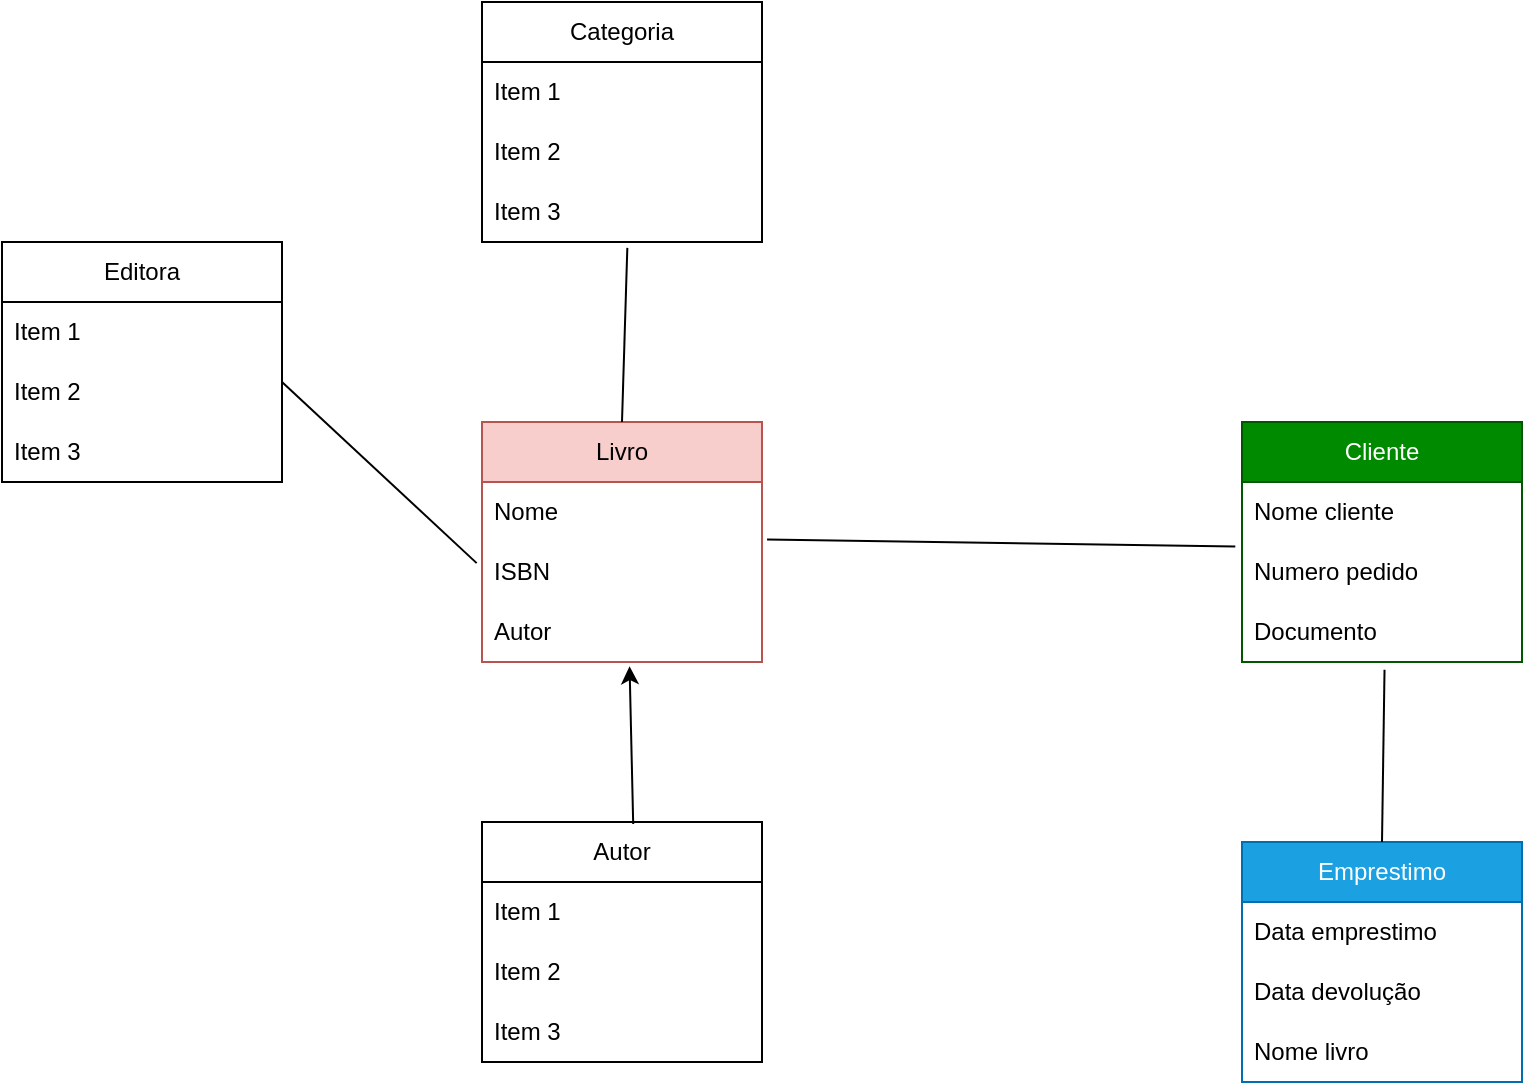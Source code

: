 <mxfile version="23.1.1" type="github">
  <diagram name="Página-1" id="LYTyenL5M_XubSDh9pUi">
    <mxGraphModel dx="2080" dy="711" grid="1" gridSize="10" guides="1" tooltips="1" connect="1" arrows="1" fold="1" page="1" pageScale="1" pageWidth="827" pageHeight="1169" math="0" shadow="0">
      <root>
        <mxCell id="0" />
        <mxCell id="1" parent="0" />
        <mxCell id="Nt8so5vk-myf7H3FsUE5-1" value="Livro" style="swimlane;fontStyle=0;childLayout=stackLayout;horizontal=1;startSize=30;horizontalStack=0;resizeParent=1;resizeParentMax=0;resizeLast=0;collapsible=1;marginBottom=0;whiteSpace=wrap;html=1;fillColor=#f8cecc;strokeColor=#b85450;" parent="1" vertex="1">
          <mxGeometry x="180" y="620" width="140" height="120" as="geometry" />
        </mxCell>
        <mxCell id="Nt8so5vk-myf7H3FsUE5-3" value="Nome" style="text;strokeColor=none;fillColor=none;align=left;verticalAlign=middle;spacingLeft=4;spacingRight=4;overflow=hidden;points=[[0,0.5],[1,0.5]];portConstraint=eastwest;rotatable=0;whiteSpace=wrap;html=1;" parent="Nt8so5vk-myf7H3FsUE5-1" vertex="1">
          <mxGeometry y="30" width="140" height="30" as="geometry" />
        </mxCell>
        <mxCell id="Nt8so5vk-myf7H3FsUE5-4" value="ISBN" style="text;strokeColor=none;fillColor=none;align=left;verticalAlign=middle;spacingLeft=4;spacingRight=4;overflow=hidden;points=[[0,0.5],[1,0.5]];portConstraint=eastwest;rotatable=0;whiteSpace=wrap;html=1;" parent="Nt8so5vk-myf7H3FsUE5-1" vertex="1">
          <mxGeometry y="60" width="140" height="30" as="geometry" />
        </mxCell>
        <mxCell id="QwdZJJdnSySVRxXiRAhK-1" value="Autor" style="text;strokeColor=none;fillColor=none;align=left;verticalAlign=middle;spacingLeft=4;spacingRight=4;overflow=hidden;points=[[0,0.5],[1,0.5]];portConstraint=eastwest;rotatable=0;whiteSpace=wrap;html=1;" parent="Nt8so5vk-myf7H3FsUE5-1" vertex="1">
          <mxGeometry y="90" width="140" height="30" as="geometry" />
        </mxCell>
        <mxCell id="Nt8so5vk-myf7H3FsUE5-5" value="Emprestimo" style="swimlane;fontStyle=0;childLayout=stackLayout;horizontal=1;startSize=30;horizontalStack=0;resizeParent=1;resizeParentMax=0;resizeLast=0;collapsible=1;marginBottom=0;whiteSpace=wrap;html=1;fillColor=#1ba1e2;strokeColor=#006EAF;fontColor=#ffffff;" parent="1" vertex="1">
          <mxGeometry x="560" y="830" width="140" height="120" as="geometry" />
        </mxCell>
        <mxCell id="Nt8so5vk-myf7H3FsUE5-6" value="Data emprestimo" style="text;strokeColor=none;fillColor=none;align=left;verticalAlign=middle;spacingLeft=4;spacingRight=4;overflow=hidden;points=[[0,0.5],[1,0.5]];portConstraint=eastwest;rotatable=0;whiteSpace=wrap;html=1;" parent="Nt8so5vk-myf7H3FsUE5-5" vertex="1">
          <mxGeometry y="30" width="140" height="30" as="geometry" />
        </mxCell>
        <mxCell id="Nt8so5vk-myf7H3FsUE5-7" value="Data devolução" style="text;strokeColor=none;fillColor=none;align=left;verticalAlign=middle;spacingLeft=4;spacingRight=4;overflow=hidden;points=[[0,0.5],[1,0.5]];portConstraint=eastwest;rotatable=0;whiteSpace=wrap;html=1;" parent="Nt8so5vk-myf7H3FsUE5-5" vertex="1">
          <mxGeometry y="60" width="140" height="30" as="geometry" />
        </mxCell>
        <mxCell id="Nt8so5vk-myf7H3FsUE5-8" value="Nome livro" style="text;strokeColor=none;fillColor=none;align=left;verticalAlign=middle;spacingLeft=4;spacingRight=4;overflow=hidden;points=[[0,0.5],[1,0.5]];portConstraint=eastwest;rotatable=0;whiteSpace=wrap;html=1;" parent="Nt8so5vk-myf7H3FsUE5-5" vertex="1">
          <mxGeometry y="90" width="140" height="30" as="geometry" />
        </mxCell>
        <mxCell id="Nt8so5vk-myf7H3FsUE5-9" value="Cliente" style="swimlane;fontStyle=0;childLayout=stackLayout;horizontal=1;startSize=30;horizontalStack=0;resizeParent=1;resizeParentMax=0;resizeLast=0;collapsible=1;marginBottom=0;whiteSpace=wrap;html=1;fillColor=#008a00;fontColor=#ffffff;strokeColor=#005700;" parent="1" vertex="1">
          <mxGeometry x="560" y="620" width="140" height="120" as="geometry" />
        </mxCell>
        <mxCell id="Nt8so5vk-myf7H3FsUE5-10" value="Nome cliente" style="text;strokeColor=none;fillColor=none;align=left;verticalAlign=middle;spacingLeft=4;spacingRight=4;overflow=hidden;points=[[0,0.5],[1,0.5]];portConstraint=eastwest;rotatable=0;whiteSpace=wrap;html=1;" parent="Nt8so5vk-myf7H3FsUE5-9" vertex="1">
          <mxGeometry y="30" width="140" height="30" as="geometry" />
        </mxCell>
        <mxCell id="Nt8so5vk-myf7H3FsUE5-11" value="Numero pedido" style="text;strokeColor=none;fillColor=none;align=left;verticalAlign=middle;spacingLeft=4;spacingRight=4;overflow=hidden;points=[[0,0.5],[1,0.5]];portConstraint=eastwest;rotatable=0;whiteSpace=wrap;html=1;" parent="Nt8so5vk-myf7H3FsUE5-9" vertex="1">
          <mxGeometry y="60" width="140" height="30" as="geometry" />
        </mxCell>
        <mxCell id="Nt8so5vk-myf7H3FsUE5-12" value="Documento" style="text;strokeColor=none;fillColor=none;align=left;verticalAlign=middle;spacingLeft=4;spacingRight=4;overflow=hidden;points=[[0,0.5],[1,0.5]];portConstraint=eastwest;rotatable=0;whiteSpace=wrap;html=1;" parent="Nt8so5vk-myf7H3FsUE5-9" vertex="1">
          <mxGeometry y="90" width="140" height="30" as="geometry" />
        </mxCell>
        <mxCell id="8Woj3Ze8O1TRlN3UBYYy-1" value="Autor" style="swimlane;fontStyle=0;childLayout=stackLayout;horizontal=1;startSize=30;horizontalStack=0;resizeParent=1;resizeParentMax=0;resizeLast=0;collapsible=1;marginBottom=0;whiteSpace=wrap;html=1;" vertex="1" parent="1">
          <mxGeometry x="180" y="820" width="140" height="120" as="geometry" />
        </mxCell>
        <mxCell id="8Woj3Ze8O1TRlN3UBYYy-2" value="Item 1" style="text;strokeColor=none;fillColor=none;align=left;verticalAlign=middle;spacingLeft=4;spacingRight=4;overflow=hidden;points=[[0,0.5],[1,0.5]];portConstraint=eastwest;rotatable=0;whiteSpace=wrap;html=1;" vertex="1" parent="8Woj3Ze8O1TRlN3UBYYy-1">
          <mxGeometry y="30" width="140" height="30" as="geometry" />
        </mxCell>
        <mxCell id="8Woj3Ze8O1TRlN3UBYYy-3" value="Item 2" style="text;strokeColor=none;fillColor=none;align=left;verticalAlign=middle;spacingLeft=4;spacingRight=4;overflow=hidden;points=[[0,0.5],[1,0.5]];portConstraint=eastwest;rotatable=0;whiteSpace=wrap;html=1;" vertex="1" parent="8Woj3Ze8O1TRlN3UBYYy-1">
          <mxGeometry y="60" width="140" height="30" as="geometry" />
        </mxCell>
        <mxCell id="8Woj3Ze8O1TRlN3UBYYy-4" value="Item 3" style="text;strokeColor=none;fillColor=none;align=left;verticalAlign=middle;spacingLeft=4;spacingRight=4;overflow=hidden;points=[[0,0.5],[1,0.5]];portConstraint=eastwest;rotatable=0;whiteSpace=wrap;html=1;" vertex="1" parent="8Woj3Ze8O1TRlN3UBYYy-1">
          <mxGeometry y="90" width="140" height="30" as="geometry" />
        </mxCell>
        <mxCell id="8Woj3Ze8O1TRlN3UBYYy-5" value="Editora" style="swimlane;fontStyle=0;childLayout=stackLayout;horizontal=1;startSize=30;horizontalStack=0;resizeParent=1;resizeParentMax=0;resizeLast=0;collapsible=1;marginBottom=0;whiteSpace=wrap;html=1;" vertex="1" parent="1">
          <mxGeometry x="-60" y="530" width="140" height="120" as="geometry" />
        </mxCell>
        <mxCell id="8Woj3Ze8O1TRlN3UBYYy-6" value="Item 1" style="text;strokeColor=none;fillColor=none;align=left;verticalAlign=middle;spacingLeft=4;spacingRight=4;overflow=hidden;points=[[0,0.5],[1,0.5]];portConstraint=eastwest;rotatable=0;whiteSpace=wrap;html=1;" vertex="1" parent="8Woj3Ze8O1TRlN3UBYYy-5">
          <mxGeometry y="30" width="140" height="30" as="geometry" />
        </mxCell>
        <mxCell id="8Woj3Ze8O1TRlN3UBYYy-7" value="Item 2" style="text;strokeColor=none;fillColor=none;align=left;verticalAlign=middle;spacingLeft=4;spacingRight=4;overflow=hidden;points=[[0,0.5],[1,0.5]];portConstraint=eastwest;rotatable=0;whiteSpace=wrap;html=1;" vertex="1" parent="8Woj3Ze8O1TRlN3UBYYy-5">
          <mxGeometry y="60" width="140" height="30" as="geometry" />
        </mxCell>
        <mxCell id="8Woj3Ze8O1TRlN3UBYYy-13" value="" style="endArrow=none;html=1;rounded=0;exitX=-0.019;exitY=0.352;exitDx=0;exitDy=0;exitPerimeter=0;" edge="1" parent="8Woj3Ze8O1TRlN3UBYYy-5" source="Nt8so5vk-myf7H3FsUE5-4">
          <mxGeometry width="50" height="50" relative="1" as="geometry">
            <mxPoint x="90" y="120" as="sourcePoint" />
            <mxPoint x="140" y="70" as="targetPoint" />
          </mxGeometry>
        </mxCell>
        <mxCell id="8Woj3Ze8O1TRlN3UBYYy-8" value="Item 3" style="text;strokeColor=none;fillColor=none;align=left;verticalAlign=middle;spacingLeft=4;spacingRight=4;overflow=hidden;points=[[0,0.5],[1,0.5]];portConstraint=eastwest;rotatable=0;whiteSpace=wrap;html=1;" vertex="1" parent="8Woj3Ze8O1TRlN3UBYYy-5">
          <mxGeometry y="90" width="140" height="30" as="geometry" />
        </mxCell>
        <mxCell id="8Woj3Ze8O1TRlN3UBYYy-9" value="Categoria" style="swimlane;fontStyle=0;childLayout=stackLayout;horizontal=1;startSize=30;horizontalStack=0;resizeParent=1;resizeParentMax=0;resizeLast=0;collapsible=1;marginBottom=0;whiteSpace=wrap;html=1;" vertex="1" parent="1">
          <mxGeometry x="180" y="410" width="140" height="120" as="geometry" />
        </mxCell>
        <mxCell id="8Woj3Ze8O1TRlN3UBYYy-10" value="Item 1" style="text;strokeColor=none;fillColor=none;align=left;verticalAlign=middle;spacingLeft=4;spacingRight=4;overflow=hidden;points=[[0,0.5],[1,0.5]];portConstraint=eastwest;rotatable=0;whiteSpace=wrap;html=1;" vertex="1" parent="8Woj3Ze8O1TRlN3UBYYy-9">
          <mxGeometry y="30" width="140" height="30" as="geometry" />
        </mxCell>
        <mxCell id="8Woj3Ze8O1TRlN3UBYYy-11" value="Item 2" style="text;strokeColor=none;fillColor=none;align=left;verticalAlign=middle;spacingLeft=4;spacingRight=4;overflow=hidden;points=[[0,0.5],[1,0.5]];portConstraint=eastwest;rotatable=0;whiteSpace=wrap;html=1;" vertex="1" parent="8Woj3Ze8O1TRlN3UBYYy-9">
          <mxGeometry y="60" width="140" height="30" as="geometry" />
        </mxCell>
        <mxCell id="8Woj3Ze8O1TRlN3UBYYy-12" value="Item 3" style="text;strokeColor=none;fillColor=none;align=left;verticalAlign=middle;spacingLeft=4;spacingRight=4;overflow=hidden;points=[[0,0.5],[1,0.5]];portConstraint=eastwest;rotatable=0;whiteSpace=wrap;html=1;" vertex="1" parent="8Woj3Ze8O1TRlN3UBYYy-9">
          <mxGeometry y="90" width="140" height="30" as="geometry" />
        </mxCell>
        <mxCell id="8Woj3Ze8O1TRlN3UBYYy-14" value="" style="endArrow=classic;html=1;rounded=0;exitX=0.54;exitY=0.008;exitDx=0;exitDy=0;entryX=0.527;entryY=1.07;entryDx=0;entryDy=0;entryPerimeter=0;exitPerimeter=0;" edge="1" parent="1" source="8Woj3Ze8O1TRlN3UBYYy-1" target="QwdZJJdnSySVRxXiRAhK-1">
          <mxGeometry width="50" height="50" relative="1" as="geometry">
            <mxPoint x="240" y="800" as="sourcePoint" />
            <mxPoint x="290" y="750" as="targetPoint" />
          </mxGeometry>
        </mxCell>
        <mxCell id="8Woj3Ze8O1TRlN3UBYYy-15" value="" style="endArrow=none;html=1;rounded=0;exitX=0.5;exitY=0;exitDx=0;exitDy=0;entryX=0.519;entryY=1.098;entryDx=0;entryDy=0;entryPerimeter=0;" edge="1" parent="1" source="Nt8so5vk-myf7H3FsUE5-1" target="8Woj3Ze8O1TRlN3UBYYy-12">
          <mxGeometry width="50" height="50" relative="1" as="geometry">
            <mxPoint x="250" y="600" as="sourcePoint" />
            <mxPoint x="300" y="550" as="targetPoint" />
          </mxGeometry>
        </mxCell>
        <mxCell id="8Woj3Ze8O1TRlN3UBYYy-16" value="" style="endArrow=none;html=1;rounded=0;exitX=1.018;exitY=-0.043;exitDx=0;exitDy=0;exitPerimeter=0;entryX=-0.024;entryY=0.075;entryDx=0;entryDy=0;entryPerimeter=0;" edge="1" parent="1" source="Nt8so5vk-myf7H3FsUE5-4" target="Nt8so5vk-myf7H3FsUE5-11">
          <mxGeometry width="50" height="50" relative="1" as="geometry">
            <mxPoint x="420" y="720" as="sourcePoint" />
            <mxPoint x="470" y="670" as="targetPoint" />
          </mxGeometry>
        </mxCell>
        <mxCell id="8Woj3Ze8O1TRlN3UBYYy-17" value="" style="endArrow=none;html=1;rounded=0;entryX=0.509;entryY=1.13;entryDx=0;entryDy=0;entryPerimeter=0;exitX=0.5;exitY=0;exitDx=0;exitDy=0;" edge="1" parent="1" source="Nt8so5vk-myf7H3FsUE5-5" target="Nt8so5vk-myf7H3FsUE5-12">
          <mxGeometry width="50" height="50" relative="1" as="geometry">
            <mxPoint x="610" y="810" as="sourcePoint" />
            <mxPoint x="660" y="760" as="targetPoint" />
          </mxGeometry>
        </mxCell>
      </root>
    </mxGraphModel>
  </diagram>
</mxfile>
